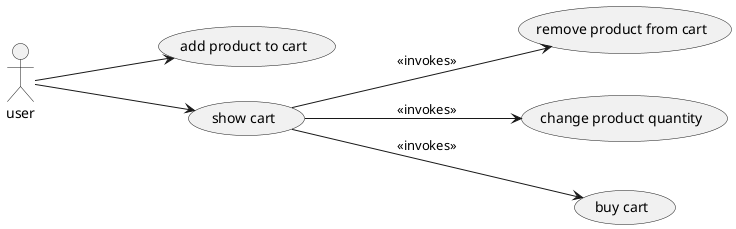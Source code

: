 @startuml
left to right direction
:user: ---> (add product to cart)
:user: ---> (show cart)
(show cart) ---> (remove product from cart) : <<invokes>>
(show cart) ---> (change product quantity) : <<invokes>>
(show cart) ---> (buy cart) : <<invokes>>
@enduml
